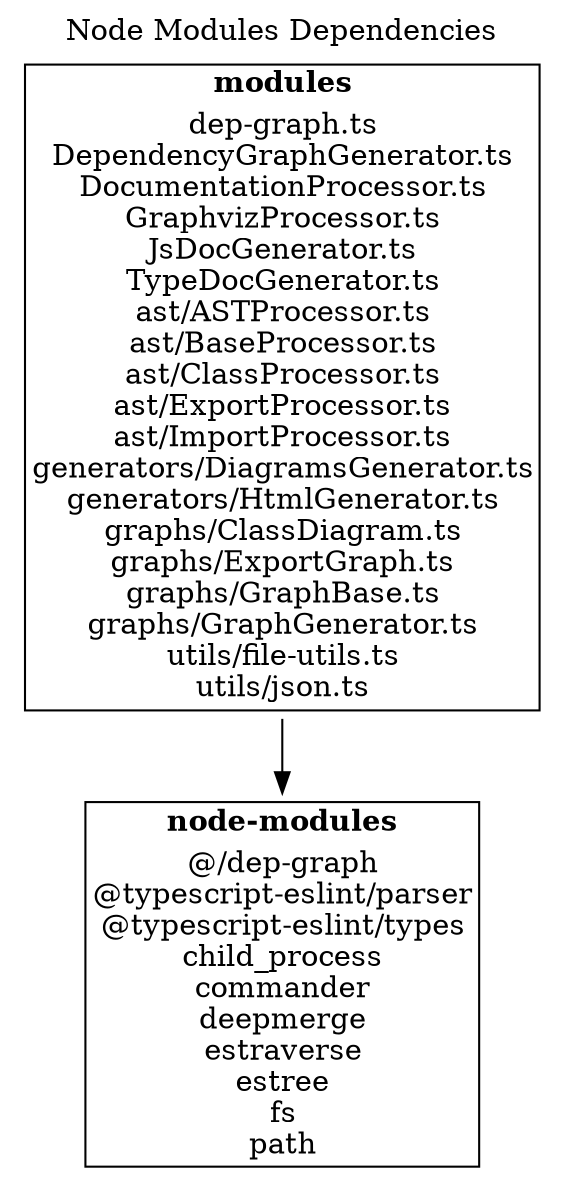 digraph {label="Node Modules Dependencies";
labelloc="t";
"node-modules" [shape=none, label=<<TABLE cellspacing="0" cellborder="0" align="left">
<TR><TD><B>node-modules</B></TD></TR>
<TR><TD align="left">
@/dep-graph<BR/>
@typescript-eslint/parser<BR/>
@typescript-eslint/types<BR/>
child_process<BR/>
commander<BR/>
deepmerge<BR/>
estraverse<BR/>
estree<BR/>
fs<BR/>
path<BR/>
</TD></TR>
</TABLE>>];
"modules" [shape=none, label=<<TABLE cellspacing="0" cellborder="0" align="left">
<TR><TD><B>modules</B></TD></TR>
<TR><TD align="left">
dep-graph.ts<BR/>
DependencyGraphGenerator.ts<BR/>
DocumentationProcessor.ts<BR/>
GraphvizProcessor.ts<BR/>
JsDocGenerator.ts<BR/>
TypeDocGenerator.ts<BR/>
ast/ASTProcessor.ts<BR/>
ast/BaseProcessor.ts<BR/>
ast/ClassProcessor.ts<BR/>
ast/ExportProcessor.ts<BR/>
ast/ImportProcessor.ts<BR/>
generators/DiagramsGenerator.ts<BR/>
generators/HtmlGenerator.ts<BR/>
graphs/ClassDiagram.ts<BR/>
graphs/ExportGraph.ts<BR/>
graphs/GraphBase.ts<BR/>
graphs/GraphGenerator.ts<BR/>
utils/file-utils.ts<BR/>
utils/json.ts<BR/>
</TD></TR>
</TABLE>>];
"modules"->"node-modules";
}
